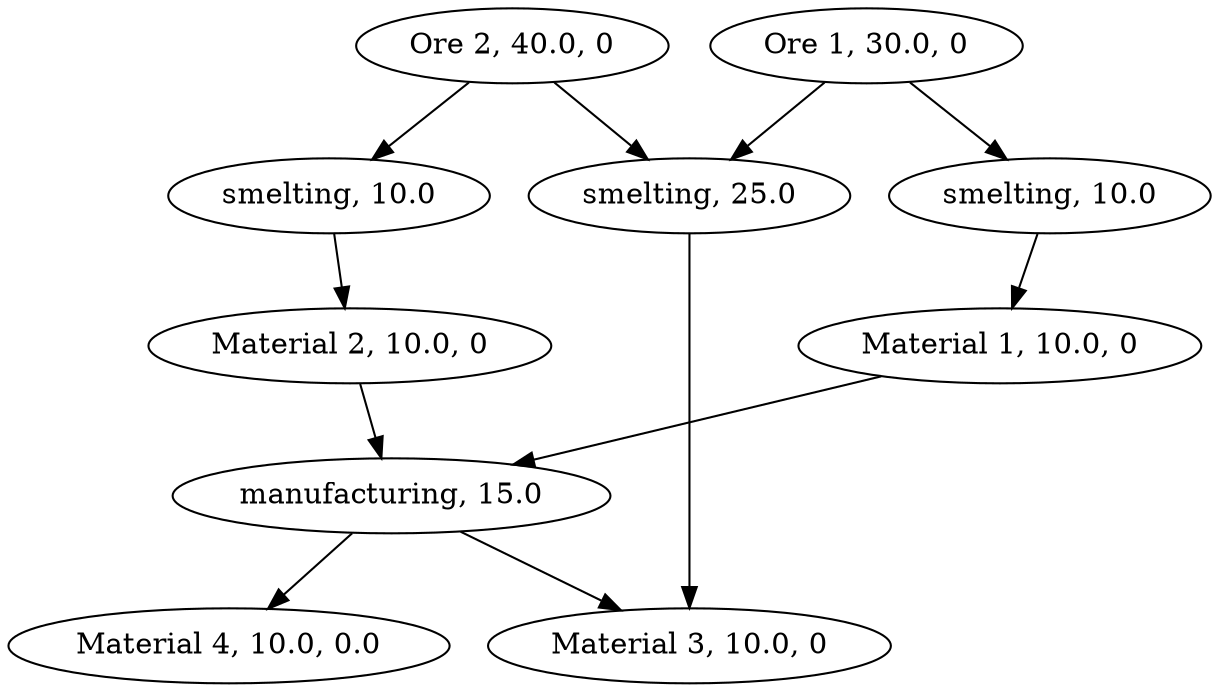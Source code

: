 digraph {
	b0 [label="manufacturing, 15.0"]
	b1 [label="smelting, 10.0"]
	b2 [label="smelting, 10.0"]
	b3 [label="smelting, 25.0"]
	i0 [label="Material 3, 10.0, 0"]
	b0 -> i0
	b3 -> i0
	i1 [label="Material 4, 10.0, 0.0"]
	b0 -> i1
	i2 [label="Material 2, 10.0, 0"]
	b1 -> i2
	i2 -> b0
	i3 [label="Material 1, 10.0, 0"]
	b2 -> i3
	i3 -> b0
	i4 [label="Ore 2, 40.0, 0"]
	i4 -> b1
	i4 -> b3
	i5 [label="Ore 1, 30.0, 0"]
	i5 -> b2
	i5 -> b3
}
